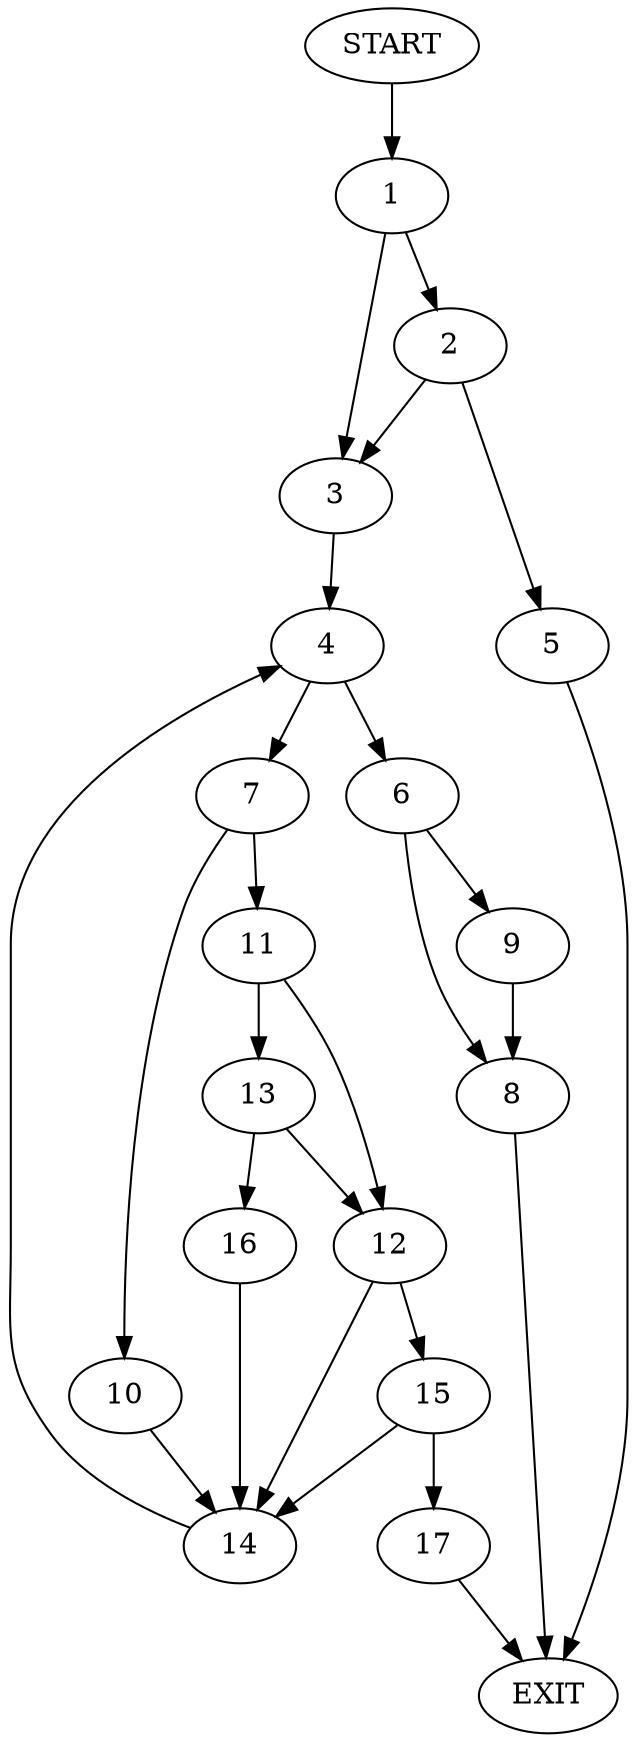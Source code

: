 digraph {
0 [label="START"]
18 [label="EXIT"]
0 -> 1
1 -> 2
1 -> 3
3 -> 4
2 -> 3
2 -> 5
5 -> 18
4 -> 6
4 -> 7
6 -> 8
6 -> 9
7 -> 10
7 -> 11
11 -> 12
11 -> 13
10 -> 14
14 -> 4
12 -> 15
12 -> 14
13 -> 12
13 -> 16
16 -> 14
15 -> 14
15 -> 17
17 -> 18
8 -> 18
9 -> 8
}
